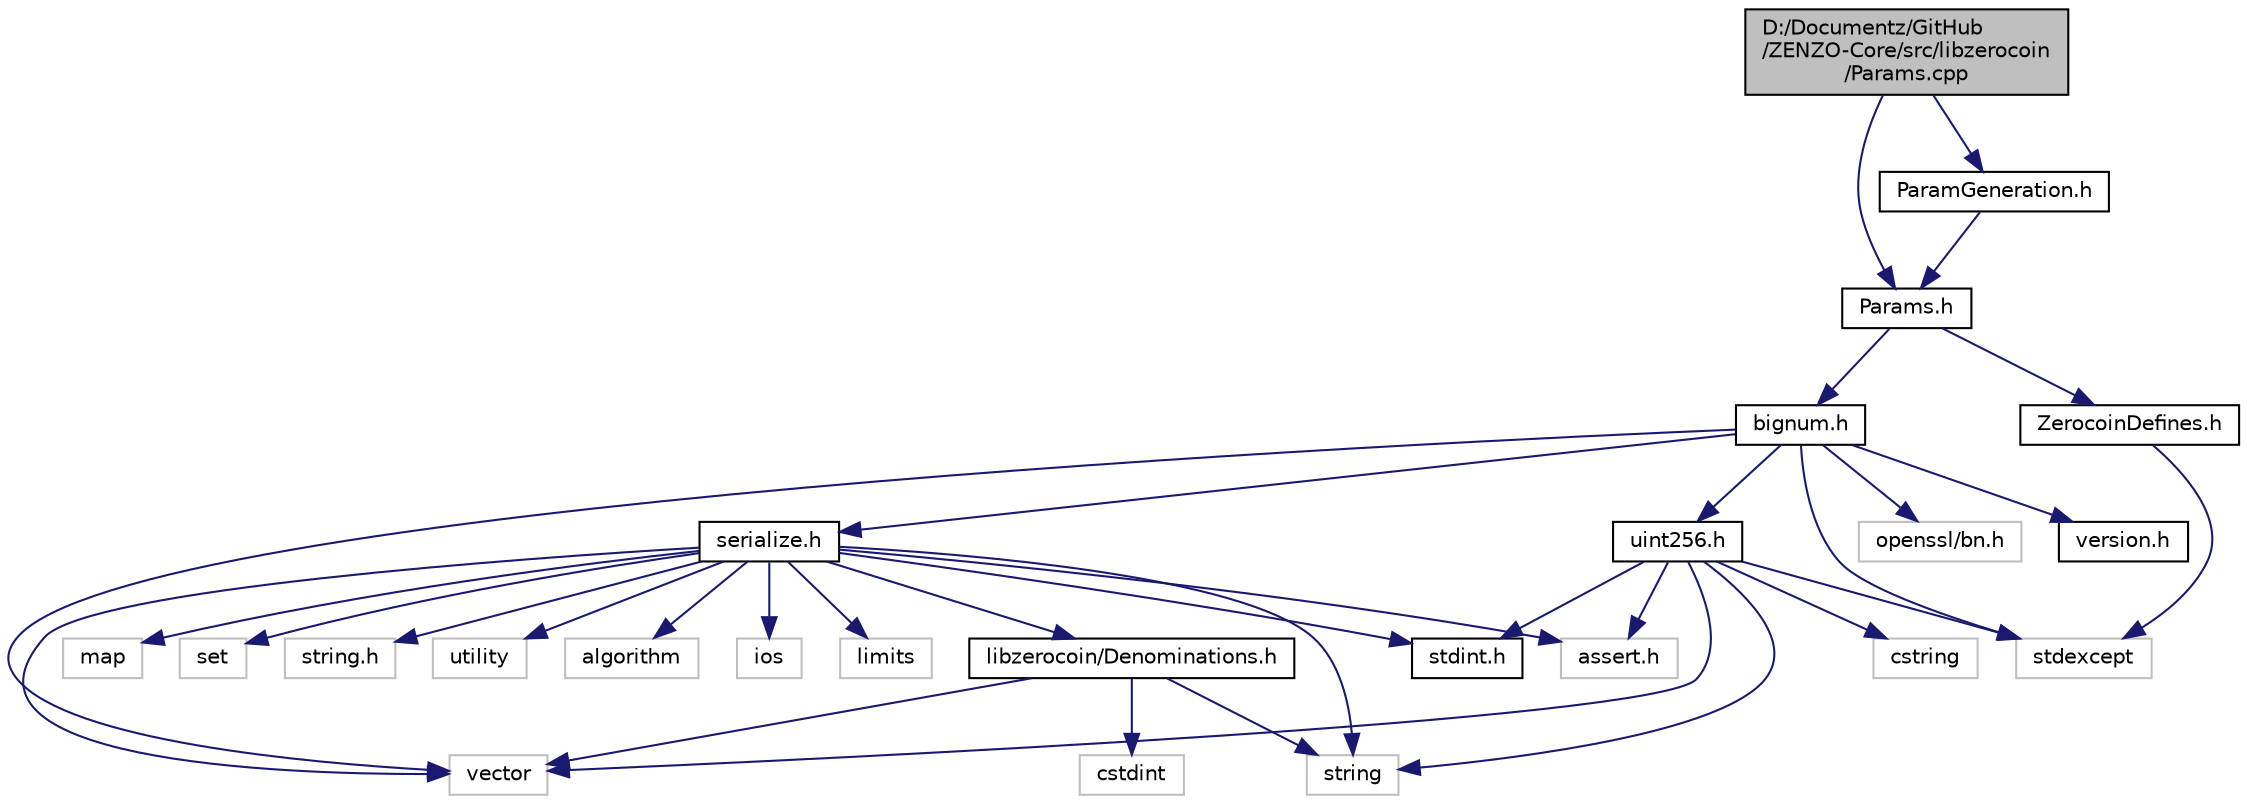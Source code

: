 digraph "D:/Documentz/GitHub/ZENZO-Core/src/libzerocoin/Params.cpp"
{
 // LATEX_PDF_SIZE
  edge [fontname="Helvetica",fontsize="10",labelfontname="Helvetica",labelfontsize="10"];
  node [fontname="Helvetica",fontsize="10",shape=record];
  Node0 [label="D:/Documentz/GitHub\l/ZENZO-Core/src/libzerocoin\l/Params.cpp",height=0.2,width=0.4,color="black", fillcolor="grey75", style="filled", fontcolor="black",tooltip="Parameter class for Zerocoin."];
  Node0 -> Node1 [color="midnightblue",fontsize="10",style="solid",fontname="Helvetica"];
  Node1 [label="Params.h",height=0.2,width=0.4,color="black", fillcolor="white", style="filled",URL="$_params_8h.html",tooltip="Parameter classes for Zerocoin."];
  Node1 -> Node2 [color="midnightblue",fontsize="10",style="solid",fontname="Helvetica"];
  Node2 [label="bignum.h",height=0.2,width=0.4,color="black", fillcolor="white", style="filled",URL="$libzerocoin_2bignum_8h_source.html",tooltip=" "];
  Node2 -> Node3 [color="midnightblue",fontsize="10",style="solid",fontname="Helvetica"];
  Node3 [label="stdexcept",height=0.2,width=0.4,color="grey75", fillcolor="white", style="filled",tooltip=" "];
  Node2 -> Node4 [color="midnightblue",fontsize="10",style="solid",fontname="Helvetica"];
  Node4 [label="vector",height=0.2,width=0.4,color="grey75", fillcolor="white", style="filled",tooltip=" "];
  Node2 -> Node5 [color="midnightblue",fontsize="10",style="solid",fontname="Helvetica"];
  Node5 [label="openssl/bn.h",height=0.2,width=0.4,color="grey75", fillcolor="white", style="filled",tooltip=" "];
  Node2 -> Node6 [color="midnightblue",fontsize="10",style="solid",fontname="Helvetica"];
  Node6 [label="serialize.h",height=0.2,width=0.4,color="black", fillcolor="white", style="filled",URL="$serialize_8h_source.html",tooltip=" "];
  Node6 -> Node7 [color="midnightblue",fontsize="10",style="solid",fontname="Helvetica"];
  Node7 [label="algorithm",height=0.2,width=0.4,color="grey75", fillcolor="white", style="filled",tooltip=" "];
  Node6 -> Node8 [color="midnightblue",fontsize="10",style="solid",fontname="Helvetica"];
  Node8 [label="assert.h",height=0.2,width=0.4,color="grey75", fillcolor="white", style="filled",tooltip=" "];
  Node6 -> Node9 [color="midnightblue",fontsize="10",style="solid",fontname="Helvetica"];
  Node9 [label="ios",height=0.2,width=0.4,color="grey75", fillcolor="white", style="filled",tooltip=" "];
  Node6 -> Node10 [color="midnightblue",fontsize="10",style="solid",fontname="Helvetica"];
  Node10 [label="limits",height=0.2,width=0.4,color="grey75", fillcolor="white", style="filled",tooltip=" "];
  Node6 -> Node11 [color="midnightblue",fontsize="10",style="solid",fontname="Helvetica"];
  Node11 [label="map",height=0.2,width=0.4,color="grey75", fillcolor="white", style="filled",tooltip=" "];
  Node6 -> Node12 [color="midnightblue",fontsize="10",style="solid",fontname="Helvetica"];
  Node12 [label="set",height=0.2,width=0.4,color="grey75", fillcolor="white", style="filled",tooltip=" "];
  Node6 -> Node13 [color="midnightblue",fontsize="10",style="solid",fontname="Helvetica"];
  Node13 [label="stdint.h",height=0.2,width=0.4,color="black", fillcolor="white", style="filled",URL="$stdint_8h_source.html",tooltip=" "];
  Node6 -> Node14 [color="midnightblue",fontsize="10",style="solid",fontname="Helvetica"];
  Node14 [label="string.h",height=0.2,width=0.4,color="grey75", fillcolor="white", style="filled",tooltip=" "];
  Node6 -> Node15 [color="midnightblue",fontsize="10",style="solid",fontname="Helvetica"];
  Node15 [label="string",height=0.2,width=0.4,color="grey75", fillcolor="white", style="filled",tooltip=" "];
  Node6 -> Node16 [color="midnightblue",fontsize="10",style="solid",fontname="Helvetica"];
  Node16 [label="utility",height=0.2,width=0.4,color="grey75", fillcolor="white", style="filled",tooltip=" "];
  Node6 -> Node4 [color="midnightblue",fontsize="10",style="solid",fontname="Helvetica"];
  Node6 -> Node17 [color="midnightblue",fontsize="10",style="solid",fontname="Helvetica"];
  Node17 [label="libzerocoin/Denominations.h",height=0.2,width=0.4,color="black", fillcolor="white", style="filled",URL="$_denominations_8h.html",tooltip="Denomination info for the Zerocoin library."];
  Node17 -> Node18 [color="midnightblue",fontsize="10",style="solid",fontname="Helvetica"];
  Node18 [label="cstdint",height=0.2,width=0.4,color="grey75", fillcolor="white", style="filled",tooltip=" "];
  Node17 -> Node15 [color="midnightblue",fontsize="10",style="solid",fontname="Helvetica"];
  Node17 -> Node4 [color="midnightblue",fontsize="10",style="solid",fontname="Helvetica"];
  Node2 -> Node19 [color="midnightblue",fontsize="10",style="solid",fontname="Helvetica"];
  Node19 [label="uint256.h",height=0.2,width=0.4,color="black", fillcolor="white", style="filled",URL="$uint256_8h_source.html",tooltip=" "];
  Node19 -> Node8 [color="midnightblue",fontsize="10",style="solid",fontname="Helvetica"];
  Node19 -> Node20 [color="midnightblue",fontsize="10",style="solid",fontname="Helvetica"];
  Node20 [label="cstring",height=0.2,width=0.4,color="grey75", fillcolor="white", style="filled",tooltip=" "];
  Node19 -> Node3 [color="midnightblue",fontsize="10",style="solid",fontname="Helvetica"];
  Node19 -> Node13 [color="midnightblue",fontsize="10",style="solid",fontname="Helvetica"];
  Node19 -> Node15 [color="midnightblue",fontsize="10",style="solid",fontname="Helvetica"];
  Node19 -> Node4 [color="midnightblue",fontsize="10",style="solid",fontname="Helvetica"];
  Node2 -> Node21 [color="midnightblue",fontsize="10",style="solid",fontname="Helvetica"];
  Node21 [label="version.h",height=0.2,width=0.4,color="black", fillcolor="white", style="filled",URL="$version_8h_source.html",tooltip=" "];
  Node1 -> Node22 [color="midnightblue",fontsize="10",style="solid",fontname="Helvetica"];
  Node22 [label="ZerocoinDefines.h",height=0.2,width=0.4,color="black", fillcolor="white", style="filled",URL="$_zerocoin_defines_8h_source.html",tooltip=" "];
  Node22 -> Node3 [color="midnightblue",fontsize="10",style="solid",fontname="Helvetica"];
  Node0 -> Node23 [color="midnightblue",fontsize="10",style="solid",fontname="Helvetica"];
  Node23 [label="ParamGeneration.h",height=0.2,width=0.4,color="black", fillcolor="white", style="filled",URL="$_param_generation_8h.html",tooltip="Parameter generation routines for Zerocoin."];
  Node23 -> Node1 [color="midnightblue",fontsize="10",style="solid",fontname="Helvetica"];
}
